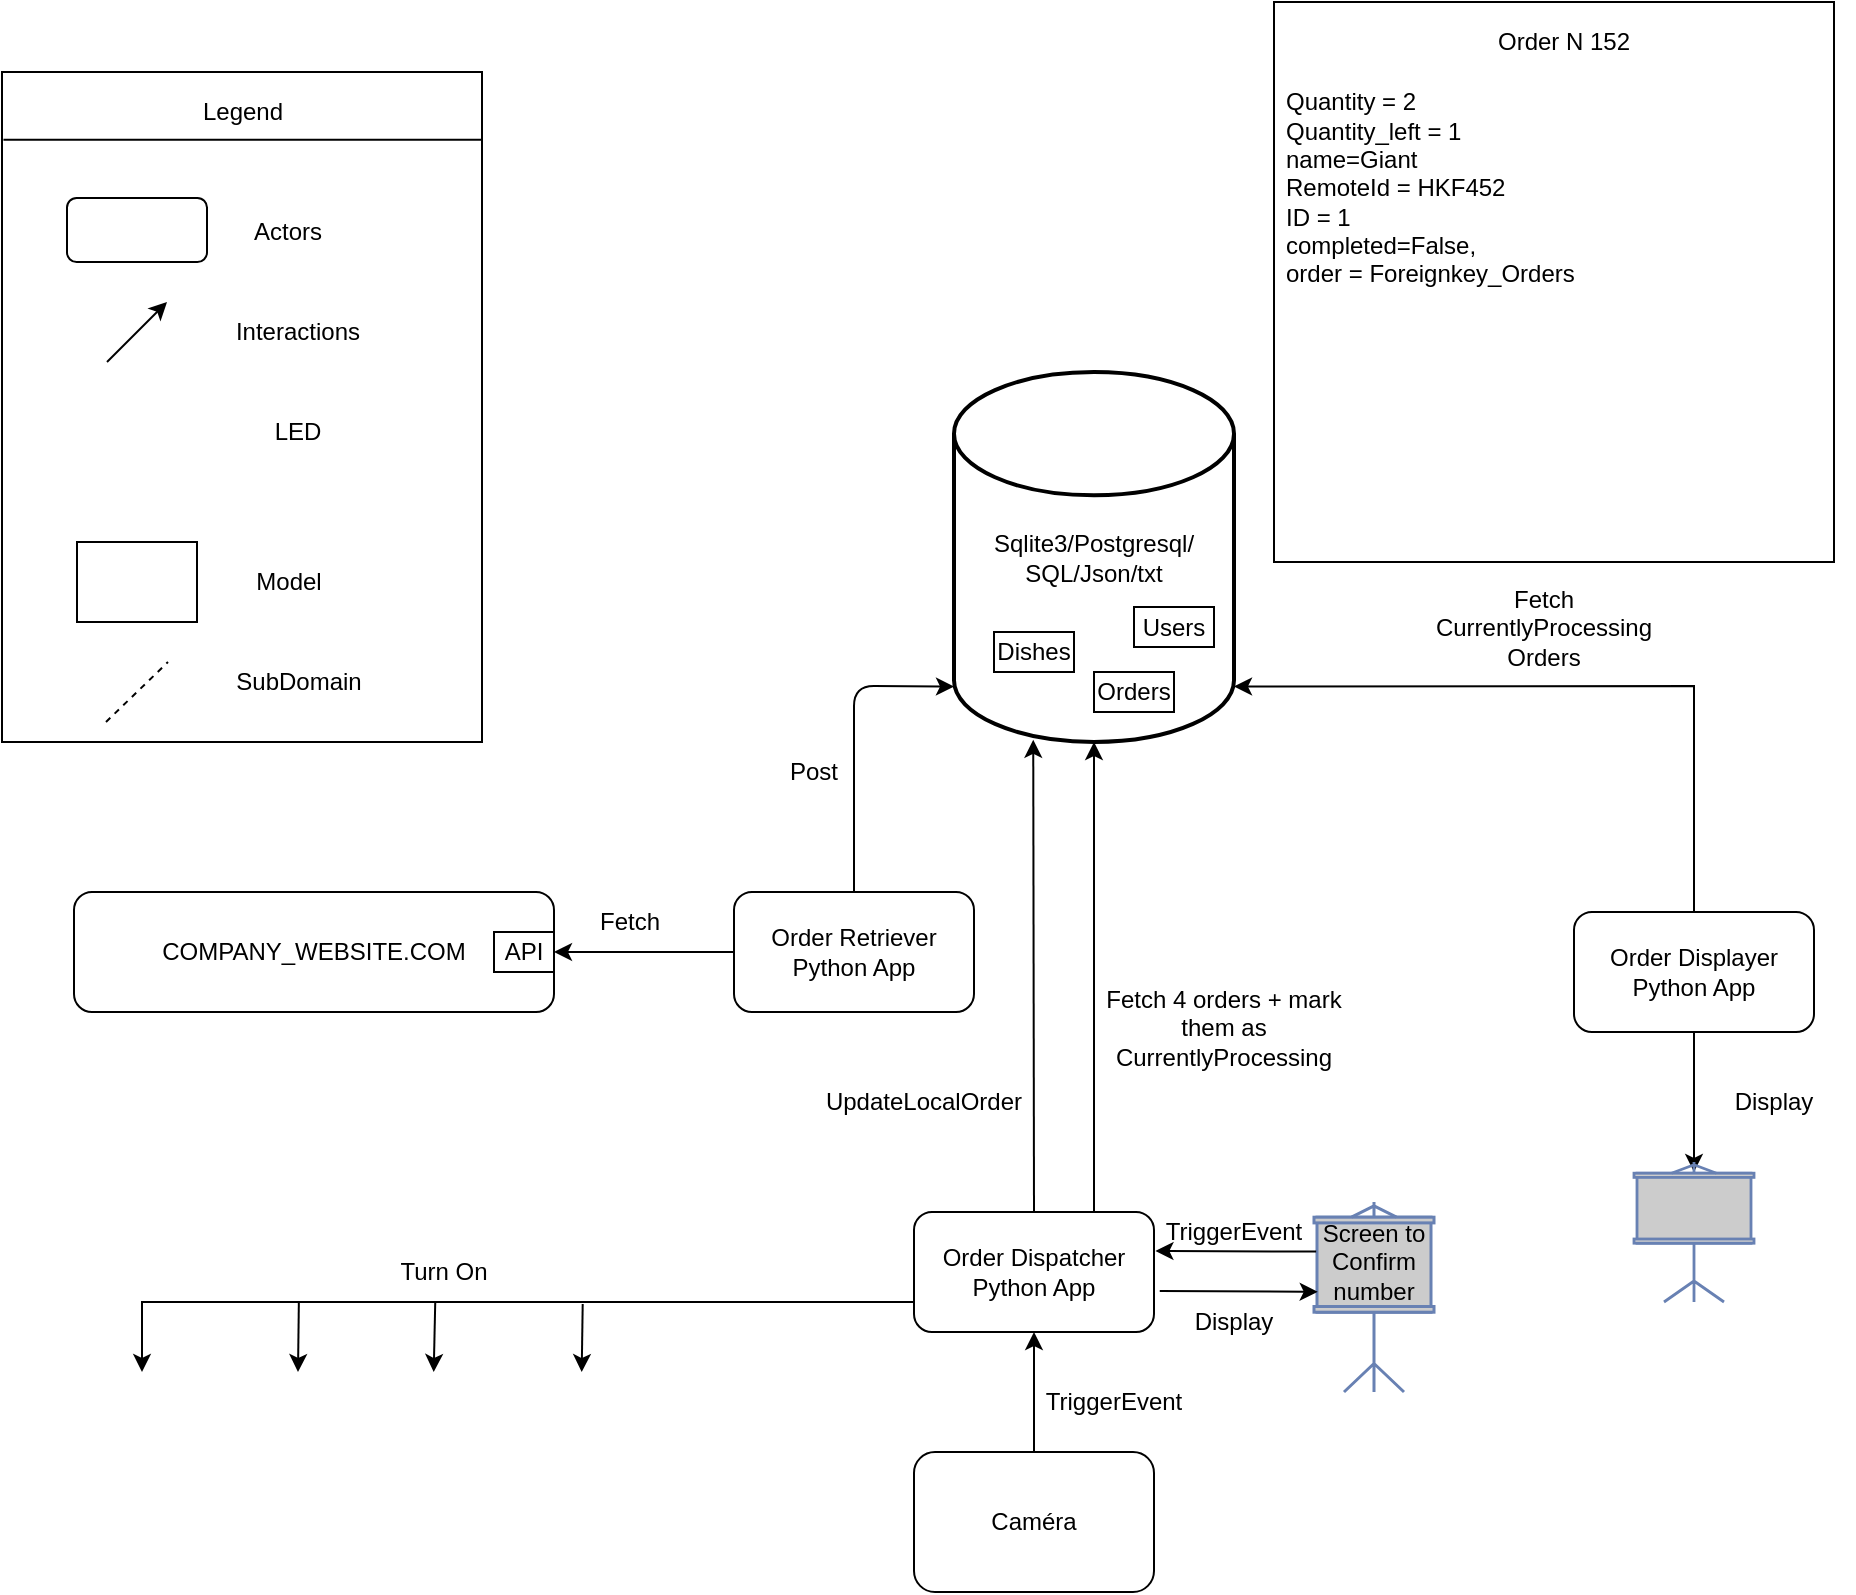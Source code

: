 <mxfile>
    <diagram id="g5wbfVR3hxNmUaX2ej2h" name="Page-1">
        <mxGraphModel dx="2054" dy="1908" grid="1" gridSize="10" guides="1" tooltips="1" connect="1" arrows="1" fold="1" page="1" pageScale="1" pageWidth="850" pageHeight="1100" math="0" shadow="0">
            <root>
                <mxCell id="0"/>
                <mxCell id="1" parent="0"/>
                <mxCell id="I5PKDxI4gq_-QwTu2oaX-67" value="" style="rounded=0;whiteSpace=wrap;html=1;" parent="1" vertex="1">
                    <mxGeometry x="-116" y="-370" width="240" height="335" as="geometry"/>
                </mxCell>
                <mxCell id="I5PKDxI4gq_-QwTu2oaX-2" value="Order Dispatcher&lt;br&gt;&lt;div&gt;Python App&lt;/div&gt;" style="rounded=1;whiteSpace=wrap;html=1;" parent="1" vertex="1">
                    <mxGeometry x="340" y="200" width="120" height="60" as="geometry"/>
                </mxCell>
                <mxCell id="I5PKDxI4gq_-QwTu2oaX-6" value="Fetch" style="text;html=1;strokeColor=none;fillColor=none;align=center;verticalAlign=middle;whiteSpace=wrap;rounded=0;" parent="1" vertex="1">
                    <mxGeometry x="167.5" y="40" width="60" height="30" as="geometry"/>
                </mxCell>
                <mxCell id="I5PKDxI4gq_-QwTu2oaX-12" value="Caméra" style="rounded=1;whiteSpace=wrap;html=1;" parent="1" vertex="1">
                    <mxGeometry x="340" y="320" width="120" height="70" as="geometry"/>
                </mxCell>
                <mxCell id="I5PKDxI4gq_-QwTu2oaX-13" value="" style="endArrow=classic;html=1;rounded=0;exitX=0.5;exitY=0;exitDx=0;exitDy=0;entryX=0.5;entryY=1;entryDx=0;entryDy=0;" parent="1" source="I5PKDxI4gq_-QwTu2oaX-12" target="I5PKDxI4gq_-QwTu2oaX-2" edge="1">
                    <mxGeometry width="50" height="50" relative="1" as="geometry">
                        <mxPoint x="400" y="300" as="sourcePoint"/>
                        <mxPoint x="450" y="250" as="targetPoint"/>
                        <Array as="points">
                            <mxPoint x="400" y="310"/>
                        </Array>
                    </mxGeometry>
                </mxCell>
                <mxCell id="I5PKDxI4gq_-QwTu2oaX-15" value="COMPANY_WEBSITE.COM" style="rounded=1;whiteSpace=wrap;html=1;" parent="1" vertex="1">
                    <mxGeometry x="-80" y="40" width="240" height="60" as="geometry"/>
                </mxCell>
                <mxCell id="I5PKDxI4gq_-QwTu2oaX-16" value="" style="endArrow=classic;html=1;rounded=0;exitX=0;exitY=0.5;exitDx=0;exitDy=0;entryX=1;entryY=0.5;entryDx=0;entryDy=0;" parent="1" source="3" target="I5PKDxI4gq_-QwTu2oaX-15" edge="1">
                    <mxGeometry width="50" height="50" relative="1" as="geometry">
                        <mxPoint x="340" y="70" as="sourcePoint"/>
                        <mxPoint x="570" y="250" as="targetPoint"/>
                        <Array as="points">
                            <mxPoint x="270" y="70"/>
                            <mxPoint x="180" y="70"/>
                        </Array>
                    </mxGeometry>
                </mxCell>
                <mxCell id="I5PKDxI4gq_-QwTu2oaX-17" value="Sqlite3/Postgresql/&lt;br&gt;SQL/Json/txt" style="strokeWidth=2;html=1;shape=mxgraph.flowchart.database;whiteSpace=wrap;" parent="1" vertex="1">
                    <mxGeometry x="360" y="-220" width="140" height="185" as="geometry"/>
                </mxCell>
                <mxCell id="I5PKDxI4gq_-QwTu2oaX-21" value="TriggerEvent" style="text;html=1;strokeColor=none;fillColor=none;align=center;verticalAlign=middle;whiteSpace=wrap;rounded=0;" parent="1" vertex="1">
                    <mxGeometry x="400" y="280" width="80" height="30" as="geometry"/>
                </mxCell>
                <mxCell id="I5PKDxI4gq_-QwTu2oaX-22" value="" style="endArrow=classic;html=1;rounded=0;exitX=0.5;exitY=0;exitDx=0;exitDy=0;entryX=0.283;entryY=0.994;entryDx=0;entryDy=0;entryPerimeter=0;" parent="1" source="I5PKDxI4gq_-QwTu2oaX-2" target="I5PKDxI4gq_-QwTu2oaX-17" edge="1">
                    <mxGeometry width="50" height="50" relative="1" as="geometry">
                        <mxPoint x="520" y="300" as="sourcePoint"/>
                        <mxPoint x="400" y="-30" as="targetPoint"/>
                        <Array as="points"/>
                    </mxGeometry>
                </mxCell>
                <mxCell id="I5PKDxI4gq_-QwTu2oaX-23" value="UpdateLocalOrder" style="text;html=1;strokeColor=none;fillColor=none;align=center;verticalAlign=middle;whiteSpace=wrap;rounded=0;" parent="1" vertex="1">
                    <mxGeometry x="280" y="130" width="130" height="30" as="geometry"/>
                </mxCell>
                <mxCell id="I5PKDxI4gq_-QwTu2oaX-24" value="" style="endArrow=classic;html=1;rounded=0;exitX=0.75;exitY=0;exitDx=0;exitDy=0;entryX=0.5;entryY=1;entryDx=0;entryDy=0;entryPerimeter=0;" parent="1" source="I5PKDxI4gq_-QwTu2oaX-2" target="I5PKDxI4gq_-QwTu2oaX-17" edge="1">
                    <mxGeometry width="50" height="50" relative="1" as="geometry">
                        <mxPoint x="420" y="200" as="sourcePoint"/>
                        <mxPoint x="360" y="100" as="targetPoint"/>
                    </mxGeometry>
                </mxCell>
                <mxCell id="I5PKDxI4gq_-QwTu2oaX-25" value="Fetch 4 orders + mark them as CurrentlyProcessing" style="text;html=1;strokeColor=none;fillColor=none;align=center;verticalAlign=middle;whiteSpace=wrap;rounded=0;" parent="1" vertex="1">
                    <mxGeometry x="430" y="50" width="130" height="115" as="geometry"/>
                </mxCell>
                <mxCell id="I5PKDxI4gq_-QwTu2oaX-35" value="Users" style="rounded=0;whiteSpace=wrap;html=1;" parent="1" vertex="1">
                    <mxGeometry x="450" y="-102.5" width="40" height="20" as="geometry"/>
                </mxCell>
                <mxCell id="I5PKDxI4gq_-QwTu2oaX-36" value="Orders" style="rounded=0;whiteSpace=wrap;html=1;" parent="1" vertex="1">
                    <mxGeometry x="430" y="-70" width="40" height="20" as="geometry"/>
                </mxCell>
                <mxCell id="I5PKDxI4gq_-QwTu2oaX-37" value="Dishes" style="rounded=0;whiteSpace=wrap;html=1;" parent="1" vertex="1">
                    <mxGeometry x="380" y="-90" width="40" height="20" as="geometry"/>
                </mxCell>
                <mxCell id="I5PKDxI4gq_-QwTu2oaX-39" value="" style="rounded=0;whiteSpace=wrap;html=1;" parent="1" vertex="1">
                    <mxGeometry x="520" y="-405" width="280" height="280" as="geometry"/>
                </mxCell>
                <mxCell id="I5PKDxI4gq_-QwTu2oaX-40" value="Order N 152" style="text;html=1;strokeColor=none;fillColor=none;align=center;verticalAlign=middle;whiteSpace=wrap;rounded=0;" parent="1" vertex="1">
                    <mxGeometry x="610" y="-405" width="110" height="40" as="geometry"/>
                </mxCell>
                <mxCell id="I5PKDxI4gq_-QwTu2oaX-41" value="&lt;div&gt;Quantity = 2&lt;br&gt;Quantity_left = 1&lt;br&gt;&lt;/div&gt;&lt;div&gt;name=Giant &lt;br&gt;&lt;/div&gt;&lt;div&gt;RemoteId = HKF452&lt;/div&gt;&lt;div&gt;ID = 1&lt;/div&gt;&lt;div&gt;completed=False, &lt;br&gt;&lt;/div&gt;&lt;div&gt;order = Foreignkey_Orders&lt;/div&gt;" style="text;html=1;strokeColor=none;fillColor=none;align=left;verticalAlign=middle;whiteSpace=wrap;rounded=0;" parent="1" vertex="1">
                    <mxGeometry x="524" y="-365" width="282" height="105" as="geometry"/>
                </mxCell>
                <mxCell id="I5PKDxI4gq_-QwTu2oaX-45" value="" style="shape=image;html=1;verticalAlign=top;verticalLabelPosition=bottom;labelBackgroundColor=#ffffff;imageAspect=0;aspect=fixed;image=https://cdn1.iconfinder.com/data/icons/nuvola2/48x48/actions/ledorange.png" parent="1" vertex="1">
                    <mxGeometry x="-70" y="280" width="48" height="48" as="geometry"/>
                </mxCell>
                <mxCell id="I5PKDxI4gq_-QwTu2oaX-46" value="" style="shape=image;html=1;verticalAlign=top;verticalLabelPosition=bottom;labelBackgroundColor=#ffffff;imageAspect=0;aspect=fixed;image=https://cdn1.iconfinder.com/data/icons/nuvola2/48x48/actions/ledlightblue.png" parent="1" vertex="1">
                    <mxGeometry x="10" y="280" width="48" height="48" as="geometry"/>
                </mxCell>
                <mxCell id="I5PKDxI4gq_-QwTu2oaX-47" value="" style="shape=image;html=1;verticalAlign=top;verticalLabelPosition=bottom;labelBackgroundColor=#ffffff;imageAspect=0;aspect=fixed;image=https://cdn1.iconfinder.com/data/icons/nuvola2/48x48/actions/ledlightblue.png" parent="1" vertex="1">
                    <mxGeometry x="150" y="280" width="48" height="48" as="geometry"/>
                </mxCell>
                <mxCell id="I5PKDxI4gq_-QwTu2oaX-48" value="" style="shape=image;html=1;verticalAlign=top;verticalLabelPosition=bottom;labelBackgroundColor=#ffffff;imageAspect=0;aspect=fixed;image=https://cdn1.iconfinder.com/data/icons/nuvola2/48x48/actions/ledlightblue.png" parent="1" vertex="1">
                    <mxGeometry x="76" y="280" width="48" height="48" as="geometry"/>
                </mxCell>
                <mxCell id="I5PKDxI4gq_-QwTu2oaX-49" value="" style="endArrow=classic;html=1;rounded=0;exitX=0;exitY=0.75;exitDx=0;exitDy=0;entryX=0.5;entryY=0;entryDx=0;entryDy=0;" parent="1" source="I5PKDxI4gq_-QwTu2oaX-2" target="I5PKDxI4gq_-QwTu2oaX-45" edge="1">
                    <mxGeometry width="50" height="50" relative="1" as="geometry">
                        <mxPoint x="440" y="260" as="sourcePoint"/>
                        <mxPoint x="490" y="210" as="targetPoint"/>
                        <Array as="points">
                            <mxPoint x="-46" y="245"/>
                            <mxPoint x="-46" y="260"/>
                        </Array>
                    </mxGeometry>
                </mxCell>
                <mxCell id="I5PKDxI4gq_-QwTu2oaX-50" value="" style="endArrow=classic;html=1;rounded=0;exitX=0.118;exitY=1.018;exitDx=0;exitDy=0;exitPerimeter=0;" parent="1" source="I5PKDxI4gq_-QwTu2oaX-54" edge="1">
                    <mxGeometry width="50" height="50" relative="1" as="geometry">
                        <mxPoint x="34" y="260" as="sourcePoint"/>
                        <mxPoint x="32" y="280" as="targetPoint"/>
                    </mxGeometry>
                </mxCell>
                <mxCell id="I5PKDxI4gq_-QwTu2oaX-52" value="" style="endArrow=classic;html=1;rounded=0;entryX=0.5;entryY=0;entryDx=0;entryDy=0;exitX=0.477;exitY=0.989;exitDx=0;exitDy=0;exitPerimeter=0;" parent="1" source="I5PKDxI4gq_-QwTu2oaX-54" edge="1">
                    <mxGeometry width="50" height="50" relative="1" as="geometry">
                        <mxPoint x="99.86" y="260" as="sourcePoint"/>
                        <mxPoint x="99.86" y="280" as="targetPoint"/>
                    </mxGeometry>
                </mxCell>
                <mxCell id="I5PKDxI4gq_-QwTu2oaX-53" value="" style="endArrow=classic;html=1;rounded=0;entryX=0.5;entryY=0;entryDx=0;entryDy=0;exitX=0.865;exitY=1.033;exitDx=0;exitDy=0;exitPerimeter=0;" parent="1" source="I5PKDxI4gq_-QwTu2oaX-54" edge="1">
                    <mxGeometry width="50" height="50" relative="1" as="geometry">
                        <mxPoint x="173.86" y="260" as="sourcePoint"/>
                        <mxPoint x="173.86" y="280" as="targetPoint"/>
                    </mxGeometry>
                </mxCell>
                <mxCell id="I5PKDxI4gq_-QwTu2oaX-54" value="Turn On" style="text;html=1;strokeColor=none;fillColor=none;align=center;verticalAlign=middle;whiteSpace=wrap;rounded=0;" parent="1" vertex="1">
                    <mxGeometry x="10" y="215" width="190" height="30" as="geometry"/>
                </mxCell>
                <mxCell id="I5PKDxI4gq_-QwTu2oaX-56" value="" style="rounded=1;whiteSpace=wrap;html=1;" parent="1" vertex="1">
                    <mxGeometry x="-83.5" y="-307" width="70" height="32" as="geometry"/>
                </mxCell>
                <mxCell id="I5PKDxI4gq_-QwTu2oaX-57" value="Actors" style="text;html=1;strokeColor=none;fillColor=none;align=center;verticalAlign=middle;whiteSpace=wrap;rounded=0;" parent="1" vertex="1">
                    <mxGeometry x="-3.5" y="-305" width="60" height="30" as="geometry"/>
                </mxCell>
                <mxCell id="I5PKDxI4gq_-QwTu2oaX-58" value="" style="endArrow=classic;html=1;rounded=0;" parent="1" edge="1">
                    <mxGeometry width="50" height="50" relative="1" as="geometry">
                        <mxPoint x="-63.5" y="-225" as="sourcePoint"/>
                        <mxPoint x="-33.5" y="-255" as="targetPoint"/>
                    </mxGeometry>
                </mxCell>
                <mxCell id="I5PKDxI4gq_-QwTu2oaX-59" value="Interactions" style="text;html=1;strokeColor=none;fillColor=none;align=center;verticalAlign=middle;whiteSpace=wrap;rounded=0;" parent="1" vertex="1">
                    <mxGeometry x="-3.5" y="-255" width="70" height="30" as="geometry"/>
                </mxCell>
                <mxCell id="I5PKDxI4gq_-QwTu2oaX-60" value="" style="shape=image;html=1;verticalAlign=top;verticalLabelPosition=bottom;labelBackgroundColor=#ffffff;imageAspect=0;aspect=fixed;image=https://cdn1.iconfinder.com/data/icons/nuvola2/48x48/actions/ledlightblue.png" parent="1" vertex="1">
                    <mxGeometry x="-72.5" y="-205" width="48" height="48" as="geometry"/>
                </mxCell>
                <mxCell id="I5PKDxI4gq_-QwTu2oaX-61" value="LED" style="text;html=1;strokeColor=none;fillColor=none;align=center;verticalAlign=middle;whiteSpace=wrap;rounded=0;" parent="1" vertex="1">
                    <mxGeometry x="-3.5" y="-205" width="70" height="30" as="geometry"/>
                </mxCell>
                <mxCell id="I5PKDxI4gq_-QwTu2oaX-62" value="" style="rounded=0;whiteSpace=wrap;html=1;" parent="1" vertex="1">
                    <mxGeometry x="-78.5" y="-135" width="60" height="40" as="geometry"/>
                </mxCell>
                <mxCell id="I5PKDxI4gq_-QwTu2oaX-63" value="Model" style="text;html=1;align=center;verticalAlign=middle;resizable=0;points=[];autosize=1;strokeColor=none;fillColor=none;" parent="1" vertex="1">
                    <mxGeometry x="1.5" y="-125" width="50" height="20" as="geometry"/>
                </mxCell>
                <mxCell id="I5PKDxI4gq_-QwTu2oaX-65" value="" style="endArrow=none;dashed=1;html=1;rounded=0;" parent="1" edge="1">
                    <mxGeometry width="50" height="50" relative="1" as="geometry">
                        <mxPoint x="-64" y="-45" as="sourcePoint"/>
                        <mxPoint x="-33" y="-75" as="targetPoint"/>
                    </mxGeometry>
                </mxCell>
                <mxCell id="I5PKDxI4gq_-QwTu2oaX-66" value="SubDomain" style="text;html=1;align=center;verticalAlign=middle;resizable=0;points=[];autosize=1;strokeColor=none;fillColor=none;" parent="1" vertex="1">
                    <mxGeometry x="-8.5" y="-75" width="80" height="20" as="geometry"/>
                </mxCell>
                <mxCell id="I5PKDxI4gq_-QwTu2oaX-68" value="Legend" style="text;html=1;strokeColor=none;fillColor=none;align=center;verticalAlign=middle;whiteSpace=wrap;rounded=0;" parent="1" vertex="1">
                    <mxGeometry x="-58.5" y="-365" width="125" height="30" as="geometry"/>
                </mxCell>
                <mxCell id="I5PKDxI4gq_-QwTu2oaX-69" value="" style="endArrow=none;html=1;rounded=0;exitX=0.003;exitY=0.101;exitDx=0;exitDy=0;exitPerimeter=0;entryX=1;entryY=0.101;entryDx=0;entryDy=0;entryPerimeter=0;" parent="1" source="I5PKDxI4gq_-QwTu2oaX-67" target="I5PKDxI4gq_-QwTu2oaX-67" edge="1">
                    <mxGeometry width="50" height="50" relative="1" as="geometry">
                        <mxPoint x="286.5" y="-275" as="sourcePoint"/>
                        <mxPoint x="336.5" y="-325" as="targetPoint"/>
                    </mxGeometry>
                </mxCell>
                <mxCell id="I5PKDxI4gq_-QwTu2oaX-70" value="API" style="rounded=0;whiteSpace=wrap;html=1;" parent="1" vertex="1">
                    <mxGeometry x="130" y="60" width="30" height="20" as="geometry"/>
                </mxCell>
                <mxCell id="3" value="Order Retriever&lt;br&gt;&lt;div&gt;Python App&lt;/div&gt;" style="rounded=1;whiteSpace=wrap;html=1;" vertex="1" parent="1">
                    <mxGeometry x="250" y="40" width="120" height="60" as="geometry"/>
                </mxCell>
                <mxCell id="4" value="" style="endArrow=classic;html=1;exitX=0.5;exitY=0;exitDx=0;exitDy=0;entryX=0;entryY=0.85;entryDx=0;entryDy=0;entryPerimeter=0;" edge="1" parent="1" source="3" target="I5PKDxI4gq_-QwTu2oaX-17">
                    <mxGeometry width="50" height="50" relative="1" as="geometry">
                        <mxPoint x="450" y="10" as="sourcePoint"/>
                        <mxPoint x="500" y="-40" as="targetPoint"/>
                        <Array as="points">
                            <mxPoint x="310" y="-63"/>
                        </Array>
                    </mxGeometry>
                </mxCell>
                <mxCell id="5" value="Post" style="text;html=1;strokeColor=none;fillColor=none;align=center;verticalAlign=middle;whiteSpace=wrap;rounded=0;" vertex="1" parent="1">
                    <mxGeometry x="260" y="-35" width="60" height="30" as="geometry"/>
                </mxCell>
                <mxCell id="6" value="Order Displayer&lt;br&gt;&lt;div&gt;Python App&lt;/div&gt;" style="rounded=1;whiteSpace=wrap;html=1;" vertex="1" parent="1">
                    <mxGeometry x="670" y="50" width="120" height="60" as="geometry"/>
                </mxCell>
                <mxCell id="7" value="" style="endArrow=classic;html=1;rounded=0;exitX=0.5;exitY=0;exitDx=0;exitDy=0;entryX=1;entryY=0.85;entryDx=0;entryDy=0;entryPerimeter=0;" edge="1" parent="1" source="6" target="I5PKDxI4gq_-QwTu2oaX-17">
                    <mxGeometry width="50" height="50" relative="1" as="geometry">
                        <mxPoint x="440" y="210" as="sourcePoint"/>
                        <mxPoint x="440" y="-25" as="targetPoint"/>
                        <Array as="points">
                            <mxPoint x="730" y="-63"/>
                        </Array>
                    </mxGeometry>
                </mxCell>
                <mxCell id="8" value="Fetch CurrentlyProcessing Orders" style="text;html=1;strokeColor=none;fillColor=none;align=center;verticalAlign=middle;whiteSpace=wrap;rounded=0;" vertex="1" parent="1">
                    <mxGeometry x="590" y="-150" width="130" height="115" as="geometry"/>
                </mxCell>
                <mxCell id="9" value="" style="endArrow=classic;html=1;exitX=0.5;exitY=1;exitDx=0;exitDy=0;" edge="1" parent="1" source="6">
                    <mxGeometry width="50" height="50" relative="1" as="geometry">
                        <mxPoint x="450" y="110" as="sourcePoint"/>
                        <mxPoint x="730" y="180" as="targetPoint"/>
                    </mxGeometry>
                </mxCell>
                <mxCell id="10" value="" style="fontColor=#0066CC;verticalAlign=top;verticalLabelPosition=bottom;labelPosition=center;align=center;html=1;outlineConnect=0;fillColor=#CCCCCC;strokeColor=#6881B3;gradientColor=none;gradientDirection=north;strokeWidth=2;shape=mxgraph.networks.video_projector_screen;" vertex="1" parent="1">
                    <mxGeometry x="700" y="175" width="60" height="70" as="geometry"/>
                </mxCell>
                <mxCell id="11" value="" style="fontColor=#0066CC;verticalAlign=top;verticalLabelPosition=bottom;labelPosition=center;align=center;html=1;outlineConnect=0;fillColor=#CCCCCC;strokeColor=#6881B3;gradientColor=none;gradientDirection=north;strokeWidth=2;shape=mxgraph.networks.video_projector_screen;" vertex="1" parent="1">
                    <mxGeometry x="540" y="195" width="60" height="95" as="geometry"/>
                </mxCell>
                <mxCell id="12" value="&lt;font color=&quot;#000000&quot;&gt;Screen to&lt;br&gt;Confirm&lt;br&gt;number&lt;/font&gt;" style="text;html=1;strokeColor=none;fillColor=none;align=center;verticalAlign=middle;whiteSpace=wrap;rounded=0;" vertex="1" parent="1">
                    <mxGeometry x="540" y="210" width="60" height="30" as="geometry"/>
                </mxCell>
                <mxCell id="13" value="" style="endArrow=classic;html=1;fontColor=#000000;exitX=1.024;exitY=0.658;exitDx=0;exitDy=0;exitPerimeter=0;entryX=0.031;entryY=0.996;entryDx=0;entryDy=0;entryPerimeter=0;" edge="1" parent="1" source="I5PKDxI4gq_-QwTu2oaX-2" target="12">
                    <mxGeometry width="50" height="50" relative="1" as="geometry">
                        <mxPoint x="400" y="90" as="sourcePoint"/>
                        <mxPoint x="450" y="40" as="targetPoint"/>
                    </mxGeometry>
                </mxCell>
                <mxCell id="14" value="Display" style="text;html=1;strokeColor=none;fillColor=none;align=center;verticalAlign=middle;whiteSpace=wrap;rounded=0;" vertex="1" parent="1">
                    <mxGeometry x="460" y="240" width="80" height="30" as="geometry"/>
                </mxCell>
                <mxCell id="15" value="" style="endArrow=classic;html=1;fontColor=#000000;entryX=1.006;entryY=0.324;entryDx=0;entryDy=0;exitX=0.018;exitY=0.327;exitDx=0;exitDy=0;entryPerimeter=0;exitPerimeter=0;" edge="1" parent="1" source="12" target="I5PKDxI4gq_-QwTu2oaX-2">
                    <mxGeometry width="50" height="50" relative="1" as="geometry">
                        <mxPoint x="420" y="230" as="sourcePoint"/>
                        <mxPoint x="470" y="180" as="targetPoint"/>
                    </mxGeometry>
                </mxCell>
                <mxCell id="16" value="TriggerEvent" style="text;html=1;strokeColor=none;fillColor=none;align=center;verticalAlign=middle;whiteSpace=wrap;rounded=0;" vertex="1" parent="1">
                    <mxGeometry x="460" y="195" width="80" height="30" as="geometry"/>
                </mxCell>
                <mxCell id="17" value="Display" style="text;html=1;strokeColor=none;fillColor=none;align=center;verticalAlign=middle;whiteSpace=wrap;rounded=0;" vertex="1" parent="1">
                    <mxGeometry x="730" y="130" width="80" height="30" as="geometry"/>
                </mxCell>
            </root>
        </mxGraphModel>
    </diagram>
</mxfile>